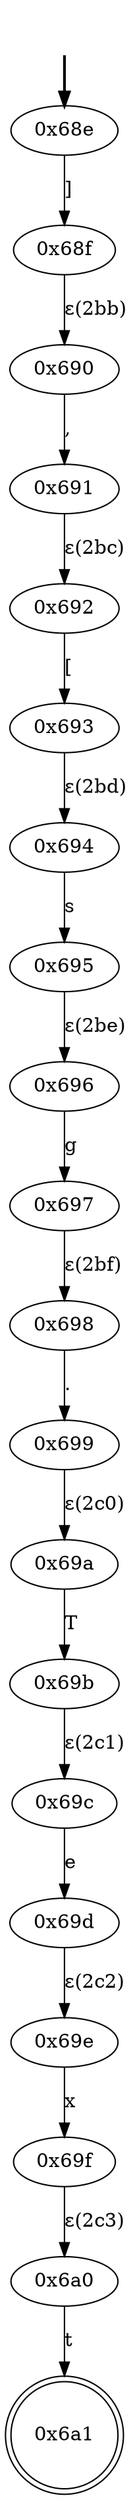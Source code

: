 digraph {
	fake [style=invisible]
	"0x68e" [root=true]
	"0x68f"
	"0x690"
	"0x691"
	"0x692"
	"0x693"
	"0x694"
	"0x695"
	"0x696"
	"0x697"
	"0x698"
	"0x699"
	"0x69a"
	"0x69b"
	"0x69c"
	"0x69d"
	"0x69e"
	"0x69f"
	"0x6a0"
	"0x6a1" [shape=doublecircle]
	fake -> "0x68e" [style=bold]
	"0x68e" -> "0x68f" [label="]"]
	"0x690" -> "0x691" [label=","]
	"0x68f" -> "0x690" [label="ε(2bb)"]
	"0x692" -> "0x693" [label="["]
	"0x691" -> "0x692" [label="ε(2bc)"]
	"0x694" -> "0x695" [label=s]
	"0x693" -> "0x694" [label="ε(2bd)"]
	"0x696" -> "0x697" [label=g]
	"0x695" -> "0x696" [label="ε(2be)"]
	"0x698" -> "0x699" [label="."]
	"0x697" -> "0x698" [label="ε(2bf)"]
	"0x69a" -> "0x69b" [label=T]
	"0x699" -> "0x69a" [label="ε(2c0)"]
	"0x69c" -> "0x69d" [label=e]
	"0x69b" -> "0x69c" [label="ε(2c1)"]
	"0x69e" -> "0x69f" [label=x]
	"0x69d" -> "0x69e" [label="ε(2c2)"]
	"0x6a0" -> "0x6a1" [label=t]
	"0x69f" -> "0x6a0" [label="ε(2c3)"]
}
